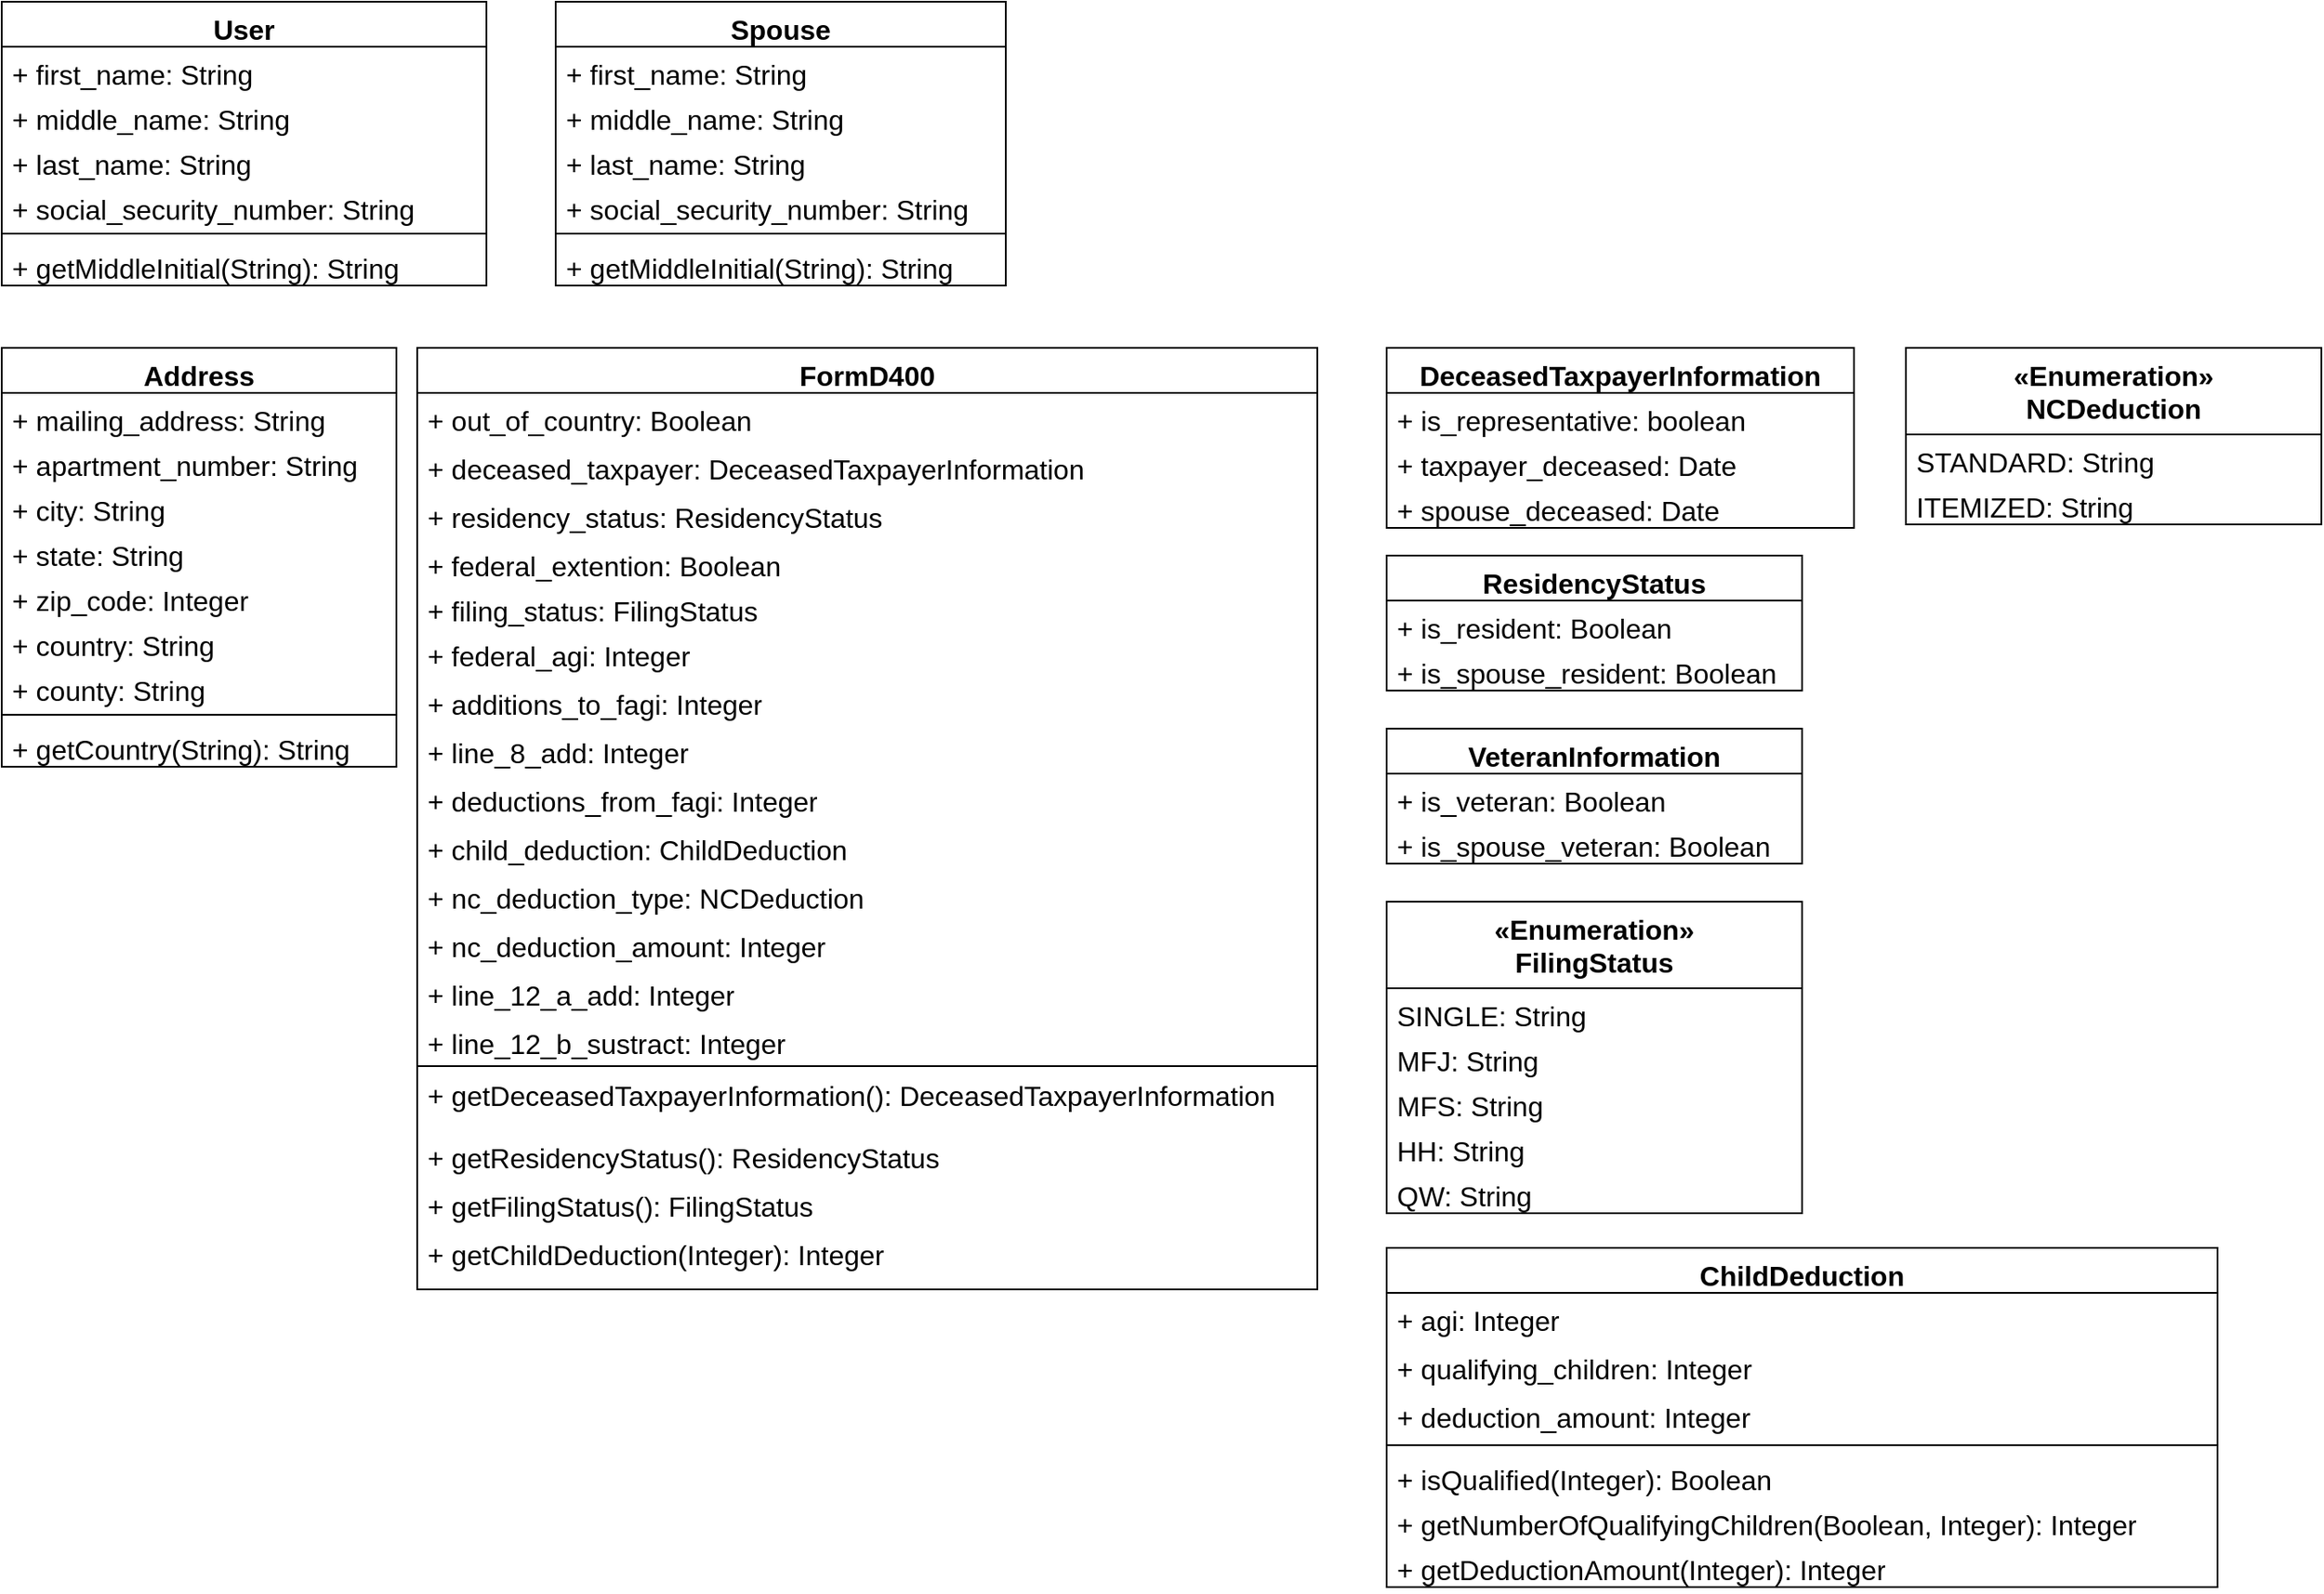 <mxfile version="23.1.1" type="github">
  <diagram id="C5RBs43oDa-KdzZeNtuy" name="Page-1">
    <mxGraphModel dx="1306" dy="910" grid="1" gridSize="10" guides="1" tooltips="1" connect="1" arrows="1" fold="1" page="1" pageScale="1" pageWidth="827" pageHeight="1169" math="0" shadow="0">
      <root>
        <mxCell id="WIyWlLk6GJQsqaUBKTNV-0" />
        <mxCell id="WIyWlLk6GJQsqaUBKTNV-1" parent="WIyWlLk6GJQsqaUBKTNV-0" />
        <mxCell id="YwtdNWmRTTKCq9kBnkPt-0" value="User" style="swimlane;fontStyle=1;align=center;verticalAlign=top;childLayout=stackLayout;horizontal=1;startSize=26;horizontalStack=0;resizeParent=1;resizeParentMax=0;resizeLast=0;collapsible=1;marginBottom=0;whiteSpace=wrap;html=1;fontSize=16;" vertex="1" parent="WIyWlLk6GJQsqaUBKTNV-1">
          <mxGeometry y="120" width="280" height="164" as="geometry" />
        </mxCell>
        <mxCell id="YwtdNWmRTTKCq9kBnkPt-5" value="+ first_name: String" style="text;strokeColor=none;fillColor=none;align=left;verticalAlign=top;spacingLeft=4;spacingRight=4;overflow=hidden;rotatable=0;points=[[0,0.5],[1,0.5]];portConstraint=eastwest;whiteSpace=wrap;html=1;fontSize=16;" vertex="1" parent="YwtdNWmRTTKCq9kBnkPt-0">
          <mxGeometry y="26" width="280" height="26" as="geometry" />
        </mxCell>
        <mxCell id="YwtdNWmRTTKCq9kBnkPt-6" value="+ middle_name: String" style="text;strokeColor=none;fillColor=none;align=left;verticalAlign=top;spacingLeft=4;spacingRight=4;overflow=hidden;rotatable=0;points=[[0,0.5],[1,0.5]];portConstraint=eastwest;whiteSpace=wrap;html=1;fontSize=16;" vertex="1" parent="YwtdNWmRTTKCq9kBnkPt-0">
          <mxGeometry y="52" width="280" height="26" as="geometry" />
        </mxCell>
        <mxCell id="YwtdNWmRTTKCq9kBnkPt-8" value="+ last_name: String" style="text;strokeColor=none;fillColor=none;align=left;verticalAlign=top;spacingLeft=4;spacingRight=4;overflow=hidden;rotatable=0;points=[[0,0.5],[1,0.5]];portConstraint=eastwest;whiteSpace=wrap;html=1;fontSize=16;" vertex="1" parent="YwtdNWmRTTKCq9kBnkPt-0">
          <mxGeometry y="78" width="280" height="26" as="geometry" />
        </mxCell>
        <mxCell id="YwtdNWmRTTKCq9kBnkPt-26" value="+ social_security_number: String" style="text;strokeColor=none;fillColor=none;align=left;verticalAlign=top;spacingLeft=4;spacingRight=4;overflow=hidden;rotatable=0;points=[[0,0.5],[1,0.5]];portConstraint=eastwest;whiteSpace=wrap;html=1;fontSize=16;" vertex="1" parent="YwtdNWmRTTKCq9kBnkPt-0">
          <mxGeometry y="104" width="280" height="26" as="geometry" />
        </mxCell>
        <mxCell id="YwtdNWmRTTKCq9kBnkPt-2" value="" style="line;strokeWidth=1;fillColor=none;align=left;verticalAlign=middle;spacingTop=-1;spacingLeft=3;spacingRight=3;rotatable=0;labelPosition=right;points=[];portConstraint=eastwest;strokeColor=inherit;fontSize=16;" vertex="1" parent="YwtdNWmRTTKCq9kBnkPt-0">
          <mxGeometry y="130" width="280" height="8" as="geometry" />
        </mxCell>
        <mxCell id="YwtdNWmRTTKCq9kBnkPt-3" value="+ getMiddleInitial(String): String" style="text;strokeColor=none;fillColor=none;align=left;verticalAlign=top;spacingLeft=4;spacingRight=4;overflow=hidden;rotatable=0;points=[[0,0.5],[1,0.5]];portConstraint=eastwest;whiteSpace=wrap;html=1;fontSize=16;" vertex="1" parent="YwtdNWmRTTKCq9kBnkPt-0">
          <mxGeometry y="138" width="280" height="26" as="geometry" />
        </mxCell>
        <mxCell id="YwtdNWmRTTKCq9kBnkPt-9" value="Spouse" style="swimlane;fontStyle=1;align=center;verticalAlign=top;childLayout=stackLayout;horizontal=1;startSize=26;horizontalStack=0;resizeParent=1;resizeParentMax=0;resizeLast=0;collapsible=1;marginBottom=0;whiteSpace=wrap;html=1;fontSize=16;" vertex="1" parent="WIyWlLk6GJQsqaUBKTNV-1">
          <mxGeometry x="320" y="120" width="260" height="164" as="geometry" />
        </mxCell>
        <mxCell id="YwtdNWmRTTKCq9kBnkPt-13" value="+ first_name: String" style="text;strokeColor=none;fillColor=none;align=left;verticalAlign=top;spacingLeft=4;spacingRight=4;overflow=hidden;rotatable=0;points=[[0,0.5],[1,0.5]];portConstraint=eastwest;whiteSpace=wrap;html=1;fontSize=16;" vertex="1" parent="YwtdNWmRTTKCq9kBnkPt-9">
          <mxGeometry y="26" width="260" height="26" as="geometry" />
        </mxCell>
        <mxCell id="YwtdNWmRTTKCq9kBnkPt-14" value="+ middle_name: String" style="text;strokeColor=none;fillColor=none;align=left;verticalAlign=top;spacingLeft=4;spacingRight=4;overflow=hidden;rotatable=0;points=[[0,0.5],[1,0.5]];portConstraint=eastwest;whiteSpace=wrap;html=1;fontSize=16;" vertex="1" parent="YwtdNWmRTTKCq9kBnkPt-9">
          <mxGeometry y="52" width="260" height="26" as="geometry" />
        </mxCell>
        <mxCell id="YwtdNWmRTTKCq9kBnkPt-15" value="+ last_name: String" style="text;strokeColor=none;fillColor=none;align=left;verticalAlign=top;spacingLeft=4;spacingRight=4;overflow=hidden;rotatable=0;points=[[0,0.5],[1,0.5]];portConstraint=eastwest;whiteSpace=wrap;html=1;fontSize=16;" vertex="1" parent="YwtdNWmRTTKCq9kBnkPt-9">
          <mxGeometry y="78" width="260" height="26" as="geometry" />
        </mxCell>
        <mxCell id="YwtdNWmRTTKCq9kBnkPt-27" value="+ social_security_number: String" style="text;strokeColor=none;fillColor=none;align=left;verticalAlign=top;spacingLeft=4;spacingRight=4;overflow=hidden;rotatable=0;points=[[0,0.5],[1,0.5]];portConstraint=eastwest;whiteSpace=wrap;html=1;fontSize=16;" vertex="1" parent="YwtdNWmRTTKCq9kBnkPt-9">
          <mxGeometry y="104" width="260" height="26" as="geometry" />
        </mxCell>
        <mxCell id="YwtdNWmRTTKCq9kBnkPt-11" value="" style="line;strokeWidth=1;fillColor=none;align=left;verticalAlign=middle;spacingTop=-1;spacingLeft=3;spacingRight=3;rotatable=0;labelPosition=right;points=[];portConstraint=eastwest;strokeColor=inherit;fontSize=16;" vertex="1" parent="YwtdNWmRTTKCq9kBnkPt-9">
          <mxGeometry y="130" width="260" height="8" as="geometry" />
        </mxCell>
        <mxCell id="YwtdNWmRTTKCq9kBnkPt-12" value="+ getMiddleInitial(String): String" style="text;strokeColor=none;fillColor=none;align=left;verticalAlign=top;spacingLeft=4;spacingRight=4;overflow=hidden;rotatable=0;points=[[0,0.5],[1,0.5]];portConstraint=eastwest;whiteSpace=wrap;html=1;fontSize=16;" vertex="1" parent="YwtdNWmRTTKCq9kBnkPt-9">
          <mxGeometry y="138" width="260" height="26" as="geometry" />
        </mxCell>
        <mxCell id="YwtdNWmRTTKCq9kBnkPt-16" value="Address" style="swimlane;fontStyle=1;align=center;verticalAlign=top;childLayout=stackLayout;horizontal=1;startSize=26;horizontalStack=0;resizeParent=1;resizeParentMax=0;resizeLast=0;collapsible=1;marginBottom=0;whiteSpace=wrap;html=1;fontSize=16;" vertex="1" parent="WIyWlLk6GJQsqaUBKTNV-1">
          <mxGeometry y="320" width="228" height="242" as="geometry" />
        </mxCell>
        <mxCell id="YwtdNWmRTTKCq9kBnkPt-24" value="+ mailing_address: String" style="text;strokeColor=none;fillColor=none;align=left;verticalAlign=top;spacingLeft=4;spacingRight=4;overflow=hidden;rotatable=0;points=[[0,0.5],[1,0.5]];portConstraint=eastwest;whiteSpace=wrap;html=1;fontSize=16;" vertex="1" parent="YwtdNWmRTTKCq9kBnkPt-16">
          <mxGeometry y="26" width="228" height="26" as="geometry" />
        </mxCell>
        <mxCell id="YwtdNWmRTTKCq9kBnkPt-25" value="+ apartment_number: String" style="text;strokeColor=none;fillColor=none;align=left;verticalAlign=top;spacingLeft=4;spacingRight=4;overflow=hidden;rotatable=0;points=[[0,0.5],[1,0.5]];portConstraint=eastwest;whiteSpace=wrap;html=1;fontSize=16;" vertex="1" parent="YwtdNWmRTTKCq9kBnkPt-16">
          <mxGeometry y="52" width="228" height="26" as="geometry" />
        </mxCell>
        <mxCell id="YwtdNWmRTTKCq9kBnkPt-20" value="+ city: String" style="text;strokeColor=none;fillColor=none;align=left;verticalAlign=top;spacingLeft=4;spacingRight=4;overflow=hidden;rotatable=0;points=[[0,0.5],[1,0.5]];portConstraint=eastwest;whiteSpace=wrap;html=1;fontSize=16;" vertex="1" parent="YwtdNWmRTTKCq9kBnkPt-16">
          <mxGeometry y="78" width="228" height="26" as="geometry" />
        </mxCell>
        <mxCell id="YwtdNWmRTTKCq9kBnkPt-17" value="+ state: String" style="text;strokeColor=none;fillColor=none;align=left;verticalAlign=top;spacingLeft=4;spacingRight=4;overflow=hidden;rotatable=0;points=[[0,0.5],[1,0.5]];portConstraint=eastwest;whiteSpace=wrap;html=1;fontSize=16;" vertex="1" parent="YwtdNWmRTTKCq9kBnkPt-16">
          <mxGeometry y="104" width="228" height="26" as="geometry" />
        </mxCell>
        <mxCell id="YwtdNWmRTTKCq9kBnkPt-21" value="+ zip_code: Integer" style="text;strokeColor=none;fillColor=none;align=left;verticalAlign=top;spacingLeft=4;spacingRight=4;overflow=hidden;rotatable=0;points=[[0,0.5],[1,0.5]];portConstraint=eastwest;whiteSpace=wrap;html=1;fontSize=16;" vertex="1" parent="YwtdNWmRTTKCq9kBnkPt-16">
          <mxGeometry y="130" width="228" height="26" as="geometry" />
        </mxCell>
        <mxCell id="YwtdNWmRTTKCq9kBnkPt-22" value="+ country: String" style="text;strokeColor=none;fillColor=none;align=left;verticalAlign=top;spacingLeft=4;spacingRight=4;overflow=hidden;rotatable=0;points=[[0,0.5],[1,0.5]];portConstraint=eastwest;whiteSpace=wrap;html=1;fontSize=16;" vertex="1" parent="YwtdNWmRTTKCq9kBnkPt-16">
          <mxGeometry y="156" width="228" height="26" as="geometry" />
        </mxCell>
        <mxCell id="YwtdNWmRTTKCq9kBnkPt-23" value="+ county: String" style="text;strokeColor=none;fillColor=none;align=left;verticalAlign=top;spacingLeft=4;spacingRight=4;overflow=hidden;rotatable=0;points=[[0,0.5],[1,0.5]];portConstraint=eastwest;whiteSpace=wrap;html=1;fontSize=16;" vertex="1" parent="YwtdNWmRTTKCq9kBnkPt-16">
          <mxGeometry y="182" width="228" height="26" as="geometry" />
        </mxCell>
        <mxCell id="YwtdNWmRTTKCq9kBnkPt-18" value="" style="line;strokeWidth=1;fillColor=none;align=left;verticalAlign=middle;spacingTop=-1;spacingLeft=3;spacingRight=3;rotatable=0;labelPosition=right;points=[];portConstraint=eastwest;strokeColor=inherit;fontSize=16;" vertex="1" parent="YwtdNWmRTTKCq9kBnkPt-16">
          <mxGeometry y="208" width="228" height="8" as="geometry" />
        </mxCell>
        <mxCell id="YwtdNWmRTTKCq9kBnkPt-19" value="+ getCountry(String): String" style="text;strokeColor=none;fillColor=none;align=left;verticalAlign=top;spacingLeft=4;spacingRight=4;overflow=hidden;rotatable=0;points=[[0,0.5],[1,0.5]];portConstraint=eastwest;whiteSpace=wrap;html=1;fontSize=16;" vertex="1" parent="YwtdNWmRTTKCq9kBnkPt-16">
          <mxGeometry y="216" width="228" height="26" as="geometry" />
        </mxCell>
        <mxCell id="YwtdNWmRTTKCq9kBnkPt-28" value="FormD400" style="swimlane;fontStyle=1;align=center;verticalAlign=top;childLayout=stackLayout;horizontal=1;startSize=26;horizontalStack=0;resizeParent=1;resizeParentMax=0;resizeLast=0;collapsible=1;marginBottom=0;whiteSpace=wrap;html=1;fontSize=16;" vertex="1" parent="WIyWlLk6GJQsqaUBKTNV-1">
          <mxGeometry x="240" y="320" width="520" height="544" as="geometry" />
        </mxCell>
        <mxCell id="YwtdNWmRTTKCq9kBnkPt-35" value="+ out_of_country: Boolean" style="text;strokeColor=none;fillColor=none;align=left;verticalAlign=top;spacingLeft=4;spacingRight=4;overflow=hidden;rotatable=0;points=[[0,0.5],[1,0.5]];portConstraint=eastwest;whiteSpace=wrap;html=1;fontSize=16;" vertex="1" parent="YwtdNWmRTTKCq9kBnkPt-28">
          <mxGeometry y="26" width="520" height="28" as="geometry" />
        </mxCell>
        <mxCell id="YwtdNWmRTTKCq9kBnkPt-34" value="+ deceased_taxpayer:&amp;nbsp;DeceasedTaxpayerInformation" style="text;strokeColor=none;fillColor=none;align=left;verticalAlign=top;spacingLeft=4;spacingRight=4;overflow=hidden;rotatable=0;points=[[0,0.5],[1,0.5]];portConstraint=eastwest;whiteSpace=wrap;html=1;fontSize=16;" vertex="1" parent="YwtdNWmRTTKCq9kBnkPt-28">
          <mxGeometry y="54" width="520" height="28" as="geometry" />
        </mxCell>
        <mxCell id="YwtdNWmRTTKCq9kBnkPt-46" value="+ residency_status: ResidencyStatus" style="text;strokeColor=none;fillColor=none;align=left;verticalAlign=top;spacingLeft=4;spacingRight=4;overflow=hidden;rotatable=0;points=[[0,0.5],[1,0.5]];portConstraint=eastwest;whiteSpace=wrap;html=1;fontSize=16;" vertex="1" parent="YwtdNWmRTTKCq9kBnkPt-28">
          <mxGeometry y="82" width="520" height="28" as="geometry" />
        </mxCell>
        <mxCell id="YwtdNWmRTTKCq9kBnkPt-53" value="+ federal_extention: Boolean" style="text;strokeColor=none;fillColor=none;align=left;verticalAlign=top;spacingLeft=4;spacingRight=4;overflow=hidden;rotatable=0;points=[[0,0.5],[1,0.5]];portConstraint=eastwest;whiteSpace=wrap;html=1;fontSize=16;" vertex="1" parent="YwtdNWmRTTKCq9kBnkPt-28">
          <mxGeometry y="110" width="520" height="26" as="geometry" />
        </mxCell>
        <mxCell id="YwtdNWmRTTKCq9kBnkPt-29" value="+ filing_status: FilingStatus" style="text;strokeColor=none;fillColor=none;align=left;verticalAlign=top;spacingLeft=4;spacingRight=4;overflow=hidden;rotatable=0;points=[[0,0.5],[1,0.5]];portConstraint=eastwest;whiteSpace=wrap;html=1;fontSize=16;" vertex="1" parent="YwtdNWmRTTKCq9kBnkPt-28">
          <mxGeometry y="136" width="520" height="26" as="geometry" />
        </mxCell>
        <mxCell id="YwtdNWmRTTKCq9kBnkPt-32" value="+ federal_agi: Integer" style="text;strokeColor=none;fillColor=none;align=left;verticalAlign=top;spacingLeft=4;spacingRight=4;overflow=hidden;rotatable=0;points=[[0,0.5],[1,0.5]];portConstraint=eastwest;whiteSpace=wrap;html=1;fontSize=16;" vertex="1" parent="YwtdNWmRTTKCq9kBnkPt-28">
          <mxGeometry y="162" width="520" height="28" as="geometry" />
        </mxCell>
        <mxCell id="YwtdNWmRTTKCq9kBnkPt-33" value="+ additions_to_fagi: Integer" style="text;strokeColor=none;fillColor=none;align=left;verticalAlign=top;spacingLeft=4;spacingRight=4;overflow=hidden;rotatable=0;points=[[0,0.5],[1,0.5]];portConstraint=eastwest;whiteSpace=wrap;html=1;fontSize=16;" vertex="1" parent="YwtdNWmRTTKCq9kBnkPt-28">
          <mxGeometry y="190" width="520" height="28" as="geometry" />
        </mxCell>
        <mxCell id="YwtdNWmRTTKCq9kBnkPt-64" value="+ line_8_add: Integer" style="text;strokeColor=none;fillColor=none;align=left;verticalAlign=top;spacingLeft=4;spacingRight=4;overflow=hidden;rotatable=0;points=[[0,0.5],[1,0.5]];portConstraint=eastwest;whiteSpace=wrap;html=1;fontSize=16;" vertex="1" parent="YwtdNWmRTTKCq9kBnkPt-28">
          <mxGeometry y="218" width="520" height="28" as="geometry" />
        </mxCell>
        <mxCell id="YwtdNWmRTTKCq9kBnkPt-65" value="+ deductions_from_fagi: Integer" style="text;strokeColor=none;fillColor=none;align=left;verticalAlign=top;spacingLeft=4;spacingRight=4;overflow=hidden;rotatable=0;points=[[0,0.5],[1,0.5]];portConstraint=eastwest;whiteSpace=wrap;html=1;fontSize=16;" vertex="1" parent="YwtdNWmRTTKCq9kBnkPt-28">
          <mxGeometry y="246" width="520" height="28" as="geometry" />
        </mxCell>
        <mxCell id="YwtdNWmRTTKCq9kBnkPt-68" value="+ child_deduction: ChildDeduction" style="text;strokeColor=none;fillColor=none;align=left;verticalAlign=top;spacingLeft=4;spacingRight=4;overflow=hidden;rotatable=0;points=[[0,0.5],[1,0.5]];portConstraint=eastwest;whiteSpace=wrap;html=1;fontSize=16;" vertex="1" parent="YwtdNWmRTTKCq9kBnkPt-28">
          <mxGeometry y="274" width="520" height="28" as="geometry" />
        </mxCell>
        <mxCell id="YwtdNWmRTTKCq9kBnkPt-80" value="+ nc_deduction_type: NCDeduction" style="text;strokeColor=none;fillColor=none;align=left;verticalAlign=top;spacingLeft=4;spacingRight=4;overflow=hidden;rotatable=0;points=[[0,0.5],[1,0.5]];portConstraint=eastwest;whiteSpace=wrap;html=1;fontSize=16;" vertex="1" parent="YwtdNWmRTTKCq9kBnkPt-28">
          <mxGeometry y="302" width="520" height="28" as="geometry" />
        </mxCell>
        <mxCell id="YwtdNWmRTTKCq9kBnkPt-87" value="+ nc_deduction_amount: Integer" style="text;strokeColor=none;fillColor=none;align=left;verticalAlign=top;spacingLeft=4;spacingRight=4;overflow=hidden;rotatable=0;points=[[0,0.5],[1,0.5]];portConstraint=eastwest;whiteSpace=wrap;html=1;fontSize=16;" vertex="1" parent="YwtdNWmRTTKCq9kBnkPt-28">
          <mxGeometry y="330" width="520" height="28" as="geometry" />
        </mxCell>
        <mxCell id="YwtdNWmRTTKCq9kBnkPt-88" value="+ line_12_a_add:&amp;nbsp;Integer" style="text;strokeColor=none;fillColor=none;align=left;verticalAlign=top;spacingLeft=4;spacingRight=4;overflow=hidden;rotatable=0;points=[[0,0.5],[1,0.5]];portConstraint=eastwest;whiteSpace=wrap;html=1;fontSize=16;" vertex="1" parent="YwtdNWmRTTKCq9kBnkPt-28">
          <mxGeometry y="358" width="520" height="28" as="geometry" />
        </mxCell>
        <mxCell id="YwtdNWmRTTKCq9kBnkPt-89" value="+ line_12_b_sustract:&amp;nbsp;Integer" style="text;strokeColor=none;fillColor=none;align=left;verticalAlign=top;spacingLeft=4;spacingRight=4;overflow=hidden;rotatable=0;points=[[0,0.5],[1,0.5]];portConstraint=eastwest;whiteSpace=wrap;html=1;fontSize=16;" vertex="1" parent="YwtdNWmRTTKCq9kBnkPt-28">
          <mxGeometry y="386" width="520" height="28" as="geometry" />
        </mxCell>
        <mxCell id="YwtdNWmRTTKCq9kBnkPt-30" value="" style="line;strokeWidth=1;fillColor=none;align=left;verticalAlign=middle;spacingTop=-1;spacingLeft=3;spacingRight=3;rotatable=0;labelPosition=right;points=[];portConstraint=eastwest;strokeColor=inherit;fontSize=16;" vertex="1" parent="YwtdNWmRTTKCq9kBnkPt-28">
          <mxGeometry y="414" width="520" height="2" as="geometry" />
        </mxCell>
        <mxCell id="YwtdNWmRTTKCq9kBnkPt-90" value="+ getDeceasedTaxpayerInformation(): DeceasedTaxpayerInformation" style="text;strokeColor=none;fillColor=none;align=left;verticalAlign=top;spacingLeft=4;spacingRight=4;overflow=hidden;rotatable=0;points=[[0,0.5],[1,0.5]];portConstraint=eastwest;whiteSpace=wrap;html=1;fontSize=16;" vertex="1" parent="YwtdNWmRTTKCq9kBnkPt-28">
          <mxGeometry y="416" width="520" height="36" as="geometry" />
        </mxCell>
        <mxCell id="YwtdNWmRTTKCq9kBnkPt-91" value="+ getResidencyStatus(): ResidencyStatus" style="text;strokeColor=none;fillColor=none;align=left;verticalAlign=top;spacingLeft=4;spacingRight=4;overflow=hidden;rotatable=0;points=[[0,0.5],[1,0.5]];portConstraint=eastwest;whiteSpace=wrap;html=1;fontSize=16;" vertex="1" parent="YwtdNWmRTTKCq9kBnkPt-28">
          <mxGeometry y="452" width="520" height="28" as="geometry" />
        </mxCell>
        <mxCell id="YwtdNWmRTTKCq9kBnkPt-70" value="+ getFilingStatus(): FilingStatus" style="text;strokeColor=none;fillColor=none;align=left;verticalAlign=top;spacingLeft=4;spacingRight=4;overflow=hidden;rotatable=0;points=[[0,0.5],[1,0.5]];portConstraint=eastwest;whiteSpace=wrap;html=1;fontSize=16;" vertex="1" parent="YwtdNWmRTTKCq9kBnkPt-28">
          <mxGeometry y="480" width="520" height="28" as="geometry" />
        </mxCell>
        <mxCell id="YwtdNWmRTTKCq9kBnkPt-69" value="+ getChildDeduction(Integer): Integer" style="text;strokeColor=none;fillColor=none;align=left;verticalAlign=top;spacingLeft=4;spacingRight=4;overflow=hidden;rotatable=0;points=[[0,0.5],[1,0.5]];portConstraint=eastwest;whiteSpace=wrap;html=1;fontSize=16;" vertex="1" parent="YwtdNWmRTTKCq9kBnkPt-28">
          <mxGeometry y="508" width="520" height="36" as="geometry" />
        </mxCell>
        <mxCell id="YwtdNWmRTTKCq9kBnkPt-36" value="DeceasedTaxpayerInformation" style="swimlane;fontStyle=1;align=center;verticalAlign=top;childLayout=stackLayout;horizontal=1;startSize=26;horizontalStack=0;resizeParent=1;resizeParentMax=0;resizeLast=0;collapsible=1;marginBottom=0;whiteSpace=wrap;html=1;fontSize=16;" vertex="1" parent="WIyWlLk6GJQsqaUBKTNV-1">
          <mxGeometry x="800" y="320" width="270" height="104" as="geometry" />
        </mxCell>
        <mxCell id="YwtdNWmRTTKCq9kBnkPt-37" value="+ is_representative: boolean" style="text;strokeColor=none;fillColor=none;align=left;verticalAlign=top;spacingLeft=4;spacingRight=4;overflow=hidden;rotatable=0;points=[[0,0.5],[1,0.5]];portConstraint=eastwest;whiteSpace=wrap;html=1;fontSize=16;" vertex="1" parent="YwtdNWmRTTKCq9kBnkPt-36">
          <mxGeometry y="26" width="270" height="26" as="geometry" />
        </mxCell>
        <mxCell id="YwtdNWmRTTKCq9kBnkPt-40" value="+ taxpayer_deceased: Date" style="text;strokeColor=none;fillColor=none;align=left;verticalAlign=top;spacingLeft=4;spacingRight=4;overflow=hidden;rotatable=0;points=[[0,0.5],[1,0.5]];portConstraint=eastwest;whiteSpace=wrap;html=1;fontSize=16;" vertex="1" parent="YwtdNWmRTTKCq9kBnkPt-36">
          <mxGeometry y="52" width="270" height="26" as="geometry" />
        </mxCell>
        <mxCell id="YwtdNWmRTTKCq9kBnkPt-41" value="+ spouse_deceased: Date" style="text;strokeColor=none;fillColor=none;align=left;verticalAlign=top;spacingLeft=4;spacingRight=4;overflow=hidden;rotatable=0;points=[[0,0.5],[1,0.5]];portConstraint=eastwest;whiteSpace=wrap;html=1;fontSize=16;" vertex="1" parent="YwtdNWmRTTKCq9kBnkPt-36">
          <mxGeometry y="78" width="270" height="26" as="geometry" />
        </mxCell>
        <mxCell id="YwtdNWmRTTKCq9kBnkPt-42" value="ResidencyStatus" style="swimlane;fontStyle=1;align=center;verticalAlign=top;childLayout=stackLayout;horizontal=1;startSize=26;horizontalStack=0;resizeParent=1;resizeParentMax=0;resizeLast=0;collapsible=1;marginBottom=0;whiteSpace=wrap;html=1;fontSize=16;" vertex="1" parent="WIyWlLk6GJQsqaUBKTNV-1">
          <mxGeometry x="800" y="440" width="240" height="78" as="geometry" />
        </mxCell>
        <mxCell id="YwtdNWmRTTKCq9kBnkPt-43" value="+ is_resident: Boolean" style="text;strokeColor=none;fillColor=none;align=left;verticalAlign=top;spacingLeft=4;spacingRight=4;overflow=hidden;rotatable=0;points=[[0,0.5],[1,0.5]];portConstraint=eastwest;whiteSpace=wrap;html=1;fontSize=16;" vertex="1" parent="YwtdNWmRTTKCq9kBnkPt-42">
          <mxGeometry y="26" width="240" height="26" as="geometry" />
        </mxCell>
        <mxCell id="YwtdNWmRTTKCq9kBnkPt-52" value="+ is_spouse_resident: Boolean" style="text;strokeColor=none;fillColor=none;align=left;verticalAlign=top;spacingLeft=4;spacingRight=4;overflow=hidden;rotatable=0;points=[[0,0.5],[1,0.5]];portConstraint=eastwest;whiteSpace=wrap;html=1;fontSize=16;" vertex="1" parent="YwtdNWmRTTKCq9kBnkPt-42">
          <mxGeometry y="52" width="240" height="26" as="geometry" />
        </mxCell>
        <mxCell id="YwtdNWmRTTKCq9kBnkPt-47" value="VeteranInformation" style="swimlane;fontStyle=1;align=center;verticalAlign=top;childLayout=stackLayout;horizontal=1;startSize=26;horizontalStack=0;resizeParent=1;resizeParentMax=0;resizeLast=0;collapsible=1;marginBottom=0;whiteSpace=wrap;html=1;fontSize=16;" vertex="1" parent="WIyWlLk6GJQsqaUBKTNV-1">
          <mxGeometry x="800" y="540" width="240" height="78" as="geometry" />
        </mxCell>
        <mxCell id="YwtdNWmRTTKCq9kBnkPt-48" value="+ is_veteran: Boolean" style="text;strokeColor=none;fillColor=none;align=left;verticalAlign=top;spacingLeft=4;spacingRight=4;overflow=hidden;rotatable=0;points=[[0,0.5],[1,0.5]];portConstraint=eastwest;whiteSpace=wrap;html=1;fontSize=16;" vertex="1" parent="YwtdNWmRTTKCq9kBnkPt-47">
          <mxGeometry y="26" width="240" height="26" as="geometry" />
        </mxCell>
        <mxCell id="YwtdNWmRTTKCq9kBnkPt-51" value="+ is_spouse_veteran: Boolean" style="text;strokeColor=none;fillColor=none;align=left;verticalAlign=top;spacingLeft=4;spacingRight=4;overflow=hidden;rotatable=0;points=[[0,0.5],[1,0.5]];portConstraint=eastwest;whiteSpace=wrap;html=1;fontSize=16;" vertex="1" parent="YwtdNWmRTTKCq9kBnkPt-47">
          <mxGeometry y="52" width="240" height="26" as="geometry" />
        </mxCell>
        <mxCell id="YwtdNWmRTTKCq9kBnkPt-56" value="«Enumeration»&lt;br style=&quot;border-color: var(--border-color); font-weight: 400;&quot;&gt;&lt;b style=&quot;border-color: var(--border-color);&quot;&gt;FilingStatus&lt;/b&gt;" style="swimlane;fontStyle=1;align=center;verticalAlign=top;childLayout=stackLayout;horizontal=1;startSize=50;horizontalStack=0;resizeParent=1;resizeParentMax=0;resizeLast=0;collapsible=1;marginBottom=0;whiteSpace=wrap;html=1;fontSize=16;" vertex="1" parent="WIyWlLk6GJQsqaUBKTNV-1">
          <mxGeometry x="800" y="640" width="240" height="180" as="geometry" />
        </mxCell>
        <mxCell id="YwtdNWmRTTKCq9kBnkPt-57" value="SINGLE: String" style="text;strokeColor=none;fillColor=none;align=left;verticalAlign=top;spacingLeft=4;spacingRight=4;overflow=hidden;rotatable=0;points=[[0,0.5],[1,0.5]];portConstraint=eastwest;whiteSpace=wrap;html=1;fontSize=16;" vertex="1" parent="YwtdNWmRTTKCq9kBnkPt-56">
          <mxGeometry y="50" width="240" height="26" as="geometry" />
        </mxCell>
        <mxCell id="YwtdNWmRTTKCq9kBnkPt-61" value="MFJ: String" style="text;strokeColor=none;fillColor=none;align=left;verticalAlign=top;spacingLeft=4;spacingRight=4;overflow=hidden;rotatable=0;points=[[0,0.5],[1,0.5]];portConstraint=eastwest;whiteSpace=wrap;html=1;fontSize=16;" vertex="1" parent="YwtdNWmRTTKCq9kBnkPt-56">
          <mxGeometry y="76" width="240" height="26" as="geometry" />
        </mxCell>
        <mxCell id="YwtdNWmRTTKCq9kBnkPt-63" value="MFS: String" style="text;strokeColor=none;fillColor=none;align=left;verticalAlign=top;spacingLeft=4;spacingRight=4;overflow=hidden;rotatable=0;points=[[0,0.5],[1,0.5]];portConstraint=eastwest;whiteSpace=wrap;html=1;fontSize=16;" vertex="1" parent="YwtdNWmRTTKCq9kBnkPt-56">
          <mxGeometry y="102" width="240" height="26" as="geometry" />
        </mxCell>
        <mxCell id="YwtdNWmRTTKCq9kBnkPt-62" value="HH: String" style="text;strokeColor=none;fillColor=none;align=left;verticalAlign=top;spacingLeft=4;spacingRight=4;overflow=hidden;rotatable=0;points=[[0,0.5],[1,0.5]];portConstraint=eastwest;whiteSpace=wrap;html=1;fontSize=16;" vertex="1" parent="YwtdNWmRTTKCq9kBnkPt-56">
          <mxGeometry y="128" width="240" height="26" as="geometry" />
        </mxCell>
        <mxCell id="YwtdNWmRTTKCq9kBnkPt-60" value="QW: String" style="text;strokeColor=none;fillColor=none;align=left;verticalAlign=top;spacingLeft=4;spacingRight=4;overflow=hidden;rotatable=0;points=[[0,0.5],[1,0.5]];portConstraint=eastwest;whiteSpace=wrap;html=1;fontSize=16;" vertex="1" parent="YwtdNWmRTTKCq9kBnkPt-56">
          <mxGeometry y="154" width="240" height="26" as="geometry" />
        </mxCell>
        <mxCell id="YwtdNWmRTTKCq9kBnkPt-71" value="ChildDeduction" style="swimlane;fontStyle=1;align=center;verticalAlign=top;childLayout=stackLayout;horizontal=1;startSize=26;horizontalStack=0;resizeParent=1;resizeParentMax=0;resizeLast=0;collapsible=1;marginBottom=0;whiteSpace=wrap;html=1;fontSize=16;" vertex="1" parent="WIyWlLk6GJQsqaUBKTNV-1">
          <mxGeometry x="800" y="840" width="480" height="196" as="geometry" />
        </mxCell>
        <mxCell id="YwtdNWmRTTKCq9kBnkPt-75" value="+ agi: Integer" style="text;strokeColor=none;fillColor=none;align=left;verticalAlign=top;spacingLeft=4;spacingRight=4;overflow=hidden;rotatable=0;points=[[0,0.5],[1,0.5]];portConstraint=eastwest;whiteSpace=wrap;html=1;fontSize=16;" vertex="1" parent="YwtdNWmRTTKCq9kBnkPt-71">
          <mxGeometry y="26" width="480" height="28" as="geometry" />
        </mxCell>
        <mxCell id="YwtdNWmRTTKCq9kBnkPt-77" value="+ qualifying_children: Integer" style="text;strokeColor=none;fillColor=none;align=left;verticalAlign=top;spacingLeft=4;spacingRight=4;overflow=hidden;rotatable=0;points=[[0,0.5],[1,0.5]];portConstraint=eastwest;whiteSpace=wrap;html=1;fontSize=16;" vertex="1" parent="YwtdNWmRTTKCq9kBnkPt-71">
          <mxGeometry y="54" width="480" height="28" as="geometry" />
        </mxCell>
        <mxCell id="YwtdNWmRTTKCq9kBnkPt-76" value="+ deduction_amount: Integer" style="text;strokeColor=none;fillColor=none;align=left;verticalAlign=top;spacingLeft=4;spacingRight=4;overflow=hidden;rotatable=0;points=[[0,0.5],[1,0.5]];portConstraint=eastwest;whiteSpace=wrap;html=1;fontSize=16;" vertex="1" parent="YwtdNWmRTTKCq9kBnkPt-71">
          <mxGeometry y="82" width="480" height="28" as="geometry" />
        </mxCell>
        <mxCell id="YwtdNWmRTTKCq9kBnkPt-73" value="" style="line;strokeWidth=1;fillColor=none;align=left;verticalAlign=middle;spacingTop=-1;spacingLeft=3;spacingRight=3;rotatable=0;labelPosition=right;points=[];portConstraint=eastwest;strokeColor=inherit;fontSize=16;" vertex="1" parent="YwtdNWmRTTKCq9kBnkPt-71">
          <mxGeometry y="110" width="480" height="8" as="geometry" />
        </mxCell>
        <mxCell id="YwtdNWmRTTKCq9kBnkPt-74" value="+ isQualified(Integer): Boolean" style="text;strokeColor=none;fillColor=none;align=left;verticalAlign=top;spacingLeft=4;spacingRight=4;overflow=hidden;rotatable=0;points=[[0,0.5],[1,0.5]];portConstraint=eastwest;whiteSpace=wrap;html=1;fontSize=16;" vertex="1" parent="YwtdNWmRTTKCq9kBnkPt-71">
          <mxGeometry y="118" width="480" height="26" as="geometry" />
        </mxCell>
        <mxCell id="YwtdNWmRTTKCq9kBnkPt-79" value="+ getNumberOfQualifyingChildren(Boolean, Integer): Integer" style="text;strokeColor=none;fillColor=none;align=left;verticalAlign=top;spacingLeft=4;spacingRight=4;overflow=hidden;rotatable=0;points=[[0,0.5],[1,0.5]];portConstraint=eastwest;whiteSpace=wrap;html=1;fontSize=16;" vertex="1" parent="YwtdNWmRTTKCq9kBnkPt-71">
          <mxGeometry y="144" width="480" height="26" as="geometry" />
        </mxCell>
        <mxCell id="YwtdNWmRTTKCq9kBnkPt-78" value="+ getDeductionAmount(Integer): Integer" style="text;strokeColor=none;fillColor=none;align=left;verticalAlign=top;spacingLeft=4;spacingRight=4;overflow=hidden;rotatable=0;points=[[0,0.5],[1,0.5]];portConstraint=eastwest;whiteSpace=wrap;html=1;fontSize=16;" vertex="1" parent="YwtdNWmRTTKCq9kBnkPt-71">
          <mxGeometry y="170" width="480" height="26" as="geometry" />
        </mxCell>
        <mxCell id="YwtdNWmRTTKCq9kBnkPt-81" value="«Enumeration»&lt;br style=&quot;border-color: var(--border-color); font-weight: 400;&quot;&gt;NCDeduction" style="swimlane;fontStyle=1;align=center;verticalAlign=top;childLayout=stackLayout;horizontal=1;startSize=50;horizontalStack=0;resizeParent=1;resizeParentMax=0;resizeLast=0;collapsible=1;marginBottom=0;whiteSpace=wrap;html=1;fontSize=16;" vertex="1" parent="WIyWlLk6GJQsqaUBKTNV-1">
          <mxGeometry x="1100" y="320" width="240" height="102" as="geometry" />
        </mxCell>
        <mxCell id="YwtdNWmRTTKCq9kBnkPt-82" value="STANDARD: String" style="text;strokeColor=none;fillColor=none;align=left;verticalAlign=top;spacingLeft=4;spacingRight=4;overflow=hidden;rotatable=0;points=[[0,0.5],[1,0.5]];portConstraint=eastwest;whiteSpace=wrap;html=1;fontSize=16;" vertex="1" parent="YwtdNWmRTTKCq9kBnkPt-81">
          <mxGeometry y="50" width="240" height="26" as="geometry" />
        </mxCell>
        <mxCell id="YwtdNWmRTTKCq9kBnkPt-83" value="ITEMIZED: String" style="text;strokeColor=none;fillColor=none;align=left;verticalAlign=top;spacingLeft=4;spacingRight=4;overflow=hidden;rotatable=0;points=[[0,0.5],[1,0.5]];portConstraint=eastwest;whiteSpace=wrap;html=1;fontSize=16;" vertex="1" parent="YwtdNWmRTTKCq9kBnkPt-81">
          <mxGeometry y="76" width="240" height="26" as="geometry" />
        </mxCell>
      </root>
    </mxGraphModel>
  </diagram>
</mxfile>

